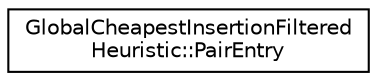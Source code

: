 digraph "Graphical Class Hierarchy"
{
 // LATEX_PDF_SIZE
  edge [fontname="Helvetica",fontsize="10",labelfontname="Helvetica",labelfontsize="10"];
  node [fontname="Helvetica",fontsize="10",shape=record];
  rankdir="LR";
  Node0 [label="GlobalCheapestInsertionFiltered\lHeuristic::PairEntry",height=0.2,width=0.4,color="black", fillcolor="white", style="filled",URL="$classoperations__research_1_1_global_cheapest_insertion_filtered_heuristic_1_1_pair_entry.html",tooltip=" "];
}
